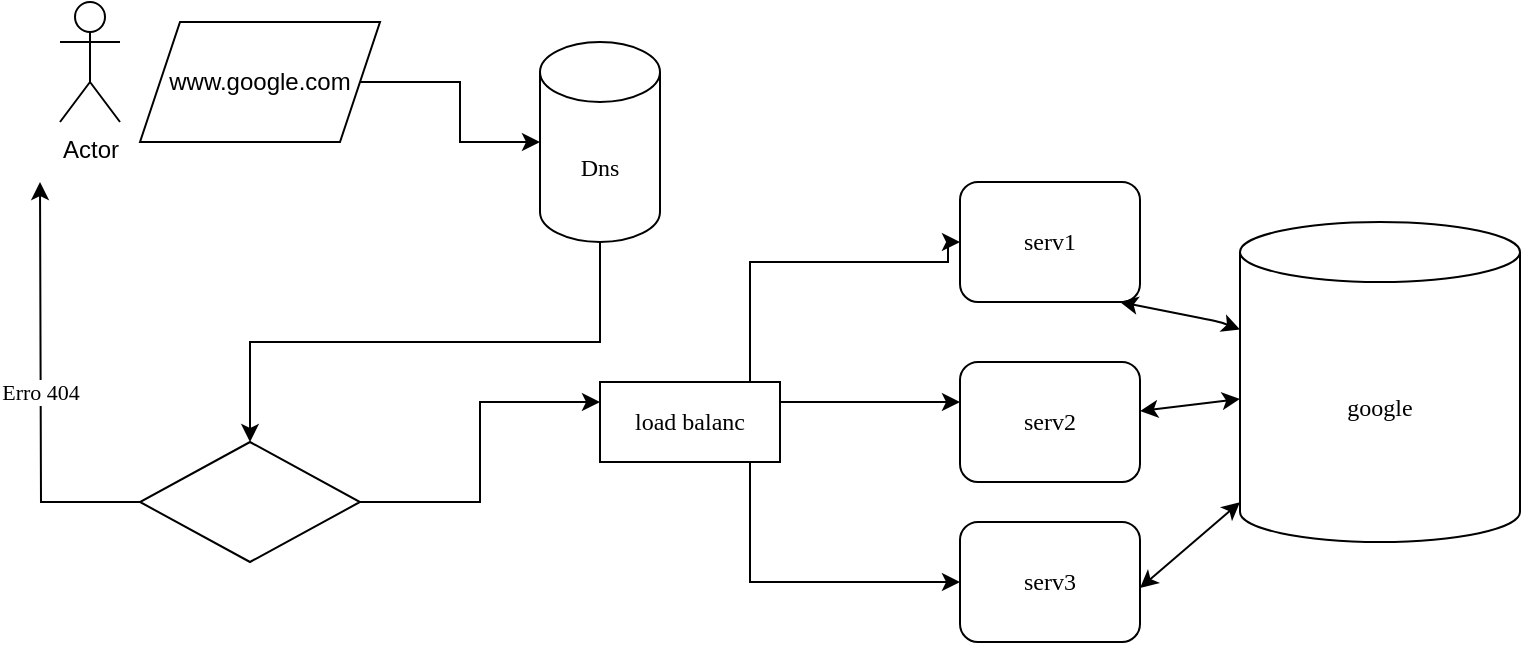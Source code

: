 <mxfile version="14.3.0" type="github">
  <diagram id="prtHgNgQTEPvFCAcTncT" name="Page-1">
    <mxGraphModel dx="1695" dy="403" grid="1" gridSize="10" guides="1" tooltips="1" connect="1" arrows="1" fold="1" page="1" pageScale="1" pageWidth="827" pageHeight="1169" math="0" shadow="0">
      <root>
        <mxCell id="0" />
        <mxCell id="1" parent="0" />
        <mxCell id="Pk6evC-Eu62JFVYQJx-g-5" value="Actor" style="shape=umlActor;verticalLabelPosition=bottom;verticalAlign=top;html=1;outlineConnect=0;" vertex="1" parent="1">
          <mxGeometry x="30" y="120" width="30" height="60" as="geometry" />
        </mxCell>
        <mxCell id="Pk6evC-Eu62JFVYQJx-g-9" value="" style="edgeStyle=orthogonalEdgeStyle;rounded=0;orthogonalLoop=1;jettySize=auto;html=1;" edge="1" parent="1" source="Pk6evC-Eu62JFVYQJx-g-6" target="Pk6evC-Eu62JFVYQJx-g-7">
          <mxGeometry relative="1" as="geometry" />
        </mxCell>
        <mxCell id="Pk6evC-Eu62JFVYQJx-g-6" value="www.google.com" style="shape=parallelogram;perimeter=parallelogramPerimeter;whiteSpace=wrap;html=1;fixedSize=1;" vertex="1" parent="1">
          <mxGeometry x="70" y="130" width="120" height="60" as="geometry" />
        </mxCell>
        <mxCell id="Pk6evC-Eu62JFVYQJx-g-12" style="edgeStyle=orthogonalEdgeStyle;rounded=0;orthogonalLoop=1;jettySize=auto;html=1;exitX=0.5;exitY=1;exitDx=0;exitDy=0;exitPerimeter=0;entryX=0.5;entryY=0;entryDx=0;entryDy=0;fontFamily=Verdana;" edge="1" parent="1" source="Pk6evC-Eu62JFVYQJx-g-7" target="Pk6evC-Eu62JFVYQJx-g-10">
          <mxGeometry relative="1" as="geometry" />
        </mxCell>
        <mxCell id="Pk6evC-Eu62JFVYQJx-g-7" value="Dns" style="shape=cylinder3;whiteSpace=wrap;html=1;boundedLbl=1;backgroundOutline=1;size=15;fontFamily=Verdana;" vertex="1" parent="1">
          <mxGeometry x="270" y="140" width="60" height="100" as="geometry" />
        </mxCell>
        <mxCell id="Pk6evC-Eu62JFVYQJx-g-13" value="Erro 404" style="edgeStyle=orthogonalEdgeStyle;rounded=0;orthogonalLoop=1;jettySize=auto;html=1;exitX=0;exitY=0.5;exitDx=0;exitDy=0;fontFamily=Verdana;" edge="1" parent="1" source="Pk6evC-Eu62JFVYQJx-g-10">
          <mxGeometry relative="1" as="geometry">
            <mxPoint x="20" y="210" as="targetPoint" />
          </mxGeometry>
        </mxCell>
        <mxCell id="Pk6evC-Eu62JFVYQJx-g-52" style="edgeStyle=orthogonalEdgeStyle;rounded=0;orthogonalLoop=1;jettySize=auto;html=1;fontFamily=Verdana;entryX=0;entryY=0.25;entryDx=0;entryDy=0;" edge="1" parent="1" source="Pk6evC-Eu62JFVYQJx-g-10" target="Pk6evC-Eu62JFVYQJx-g-23">
          <mxGeometry relative="1" as="geometry">
            <mxPoint x="290" y="320" as="targetPoint" />
          </mxGeometry>
        </mxCell>
        <mxCell id="Pk6evC-Eu62JFVYQJx-g-10" value="" style="rhombus;whiteSpace=wrap;html=1;" vertex="1" parent="1">
          <mxGeometry x="70" y="340" width="110" height="60" as="geometry" />
        </mxCell>
        <mxCell id="Pk6evC-Eu62JFVYQJx-g-14" value="serv1" style="rounded=1;whiteSpace=wrap;html=1;fontFamily=Verdana;" vertex="1" parent="1">
          <mxGeometry x="480" y="210" width="90" height="60" as="geometry" />
        </mxCell>
        <mxCell id="Pk6evC-Eu62JFVYQJx-g-15" value="serv2" style="rounded=1;whiteSpace=wrap;html=1;fontFamily=Verdana;" vertex="1" parent="1">
          <mxGeometry x="480" y="300" width="90" height="60" as="geometry" />
        </mxCell>
        <mxCell id="Pk6evC-Eu62JFVYQJx-g-26" style="edgeStyle=orthogonalEdgeStyle;rounded=0;orthogonalLoop=1;jettySize=auto;html=1;fontFamily=Verdana;exitX=0.5;exitY=1;exitDx=0;exitDy=0;" edge="1" parent="1" source="Pk6evC-Eu62JFVYQJx-g-23" target="Pk6evC-Eu62JFVYQJx-g-16">
          <mxGeometry relative="1" as="geometry">
            <Array as="points">
              <mxPoint x="375" y="410" />
            </Array>
          </mxGeometry>
        </mxCell>
        <mxCell id="Pk6evC-Eu62JFVYQJx-g-16" value="serv3" style="rounded=1;whiteSpace=wrap;html=1;fontFamily=Verdana;" vertex="1" parent="1">
          <mxGeometry x="480" y="380" width="90" height="60" as="geometry" />
        </mxCell>
        <mxCell id="Pk6evC-Eu62JFVYQJx-g-23" value="load balanc" style="rounded=0;whiteSpace=wrap;html=1;fontFamily=Verdana;" vertex="1" parent="1">
          <mxGeometry x="300" y="310" width="90" height="40" as="geometry" />
        </mxCell>
        <mxCell id="Pk6evC-Eu62JFVYQJx-g-25" style="edgeStyle=orthogonalEdgeStyle;rounded=0;orthogonalLoop=1;jettySize=auto;html=1;fontFamily=Verdana;verticalAlign=middle;horizontal=1;textDirection=rtl;" edge="1" parent="1" source="Pk6evC-Eu62JFVYQJx-g-23" target="Pk6evC-Eu62JFVYQJx-g-14">
          <mxGeometry relative="1" as="geometry">
            <Array as="points">
              <mxPoint x="375" y="250" />
              <mxPoint x="474" y="250" />
            </Array>
          </mxGeometry>
        </mxCell>
        <mxCell id="Pk6evC-Eu62JFVYQJx-g-31" value="google" style="shape=cylinder3;whiteSpace=wrap;html=1;boundedLbl=1;backgroundOutline=1;size=15;fontFamily=Verdana;" vertex="1" parent="1">
          <mxGeometry x="620" y="230" width="140" height="160" as="geometry" />
        </mxCell>
        <mxCell id="Pk6evC-Eu62JFVYQJx-g-46" value="" style="endArrow=classic;startArrow=classic;html=1;fontFamily=Verdana;" edge="1" parent="1" source="Pk6evC-Eu62JFVYQJx-g-15" target="Pk6evC-Eu62JFVYQJx-g-31">
          <mxGeometry width="50" height="50" relative="1" as="geometry">
            <mxPoint x="570" y="340" as="sourcePoint" />
            <mxPoint x="620" y="290" as="targetPoint" />
          </mxGeometry>
        </mxCell>
        <mxCell id="Pk6evC-Eu62JFVYQJx-g-47" value="" style="endArrow=classic;startArrow=classic;html=1;fontFamily=Verdana;" edge="1" parent="1" target="Pk6evC-Eu62JFVYQJx-g-31">
          <mxGeometry width="50" height="50" relative="1" as="geometry">
            <mxPoint x="570" y="413.033" as="sourcePoint" />
            <mxPoint x="620" y="410.002" as="targetPoint" />
          </mxGeometry>
        </mxCell>
        <mxCell id="Pk6evC-Eu62JFVYQJx-g-50" value="" style="endArrow=classic;startArrow=classic;html=1;fontFamily=Verdana;" edge="1" parent="1" target="Pk6evC-Eu62JFVYQJx-g-31">
          <mxGeometry width="50" height="50" relative="1" as="geometry">
            <mxPoint x="560" y="270" as="sourcePoint" />
            <mxPoint x="610" y="220" as="targetPoint" />
            <Array as="points">
              <mxPoint x="610" y="280" />
            </Array>
          </mxGeometry>
        </mxCell>
        <mxCell id="Pk6evC-Eu62JFVYQJx-g-27" style="edgeStyle=orthogonalEdgeStyle;rounded=0;orthogonalLoop=1;jettySize=auto;html=1;fontFamily=Verdana;exitX=1;exitY=0.25;exitDx=0;exitDy=0;" edge="1" parent="1" source="Pk6evC-Eu62JFVYQJx-g-23" target="Pk6evC-Eu62JFVYQJx-g-15">
          <mxGeometry relative="1" as="geometry">
            <Array as="points">
              <mxPoint x="390" y="320" />
            </Array>
          </mxGeometry>
        </mxCell>
      </root>
    </mxGraphModel>
  </diagram>
</mxfile>
